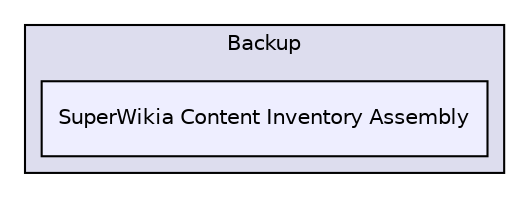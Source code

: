 digraph "Superwikia-Alpha-Codebase/Superwikia-Documentation-Library/Superwikia Documentation Library/Backup/SuperWikia Content Inventory Assembly" {
  compound=true
  node [ fontsize="10", fontname="Helvetica"];
  edge [ labelfontsize="10", labelfontname="Helvetica"];
  subgraph clusterdir_a293c9c8837fea4337482e8519904ba6 {
    graph [ bgcolor="#ddddee", pencolor="black", label="Backup" fontname="Helvetica", fontsize="10", URL="dir_a293c9c8837fea4337482e8519904ba6.html"]
  dir_2434d75d4fef34ff73cfdf545b4780dd [shape=box, label="SuperWikia Content Inventory Assembly", style="filled", fillcolor="#eeeeff", pencolor="black", URL="dir_2434d75d4fef34ff73cfdf545b4780dd.html"];
  }
}
